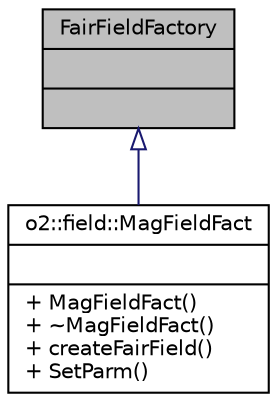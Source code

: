 digraph "FairFieldFactory"
{
 // INTERACTIVE_SVG=YES
  bgcolor="transparent";
  edge [fontname="Helvetica",fontsize="10",labelfontname="Helvetica",labelfontsize="10"];
  node [fontname="Helvetica",fontsize="10",shape=record];
  Node1 [label="{FairFieldFactory\n||}",height=0.2,width=0.4,color="black", fillcolor="grey75", style="filled", fontcolor="black"];
  Node1 -> Node2 [dir="back",color="midnightblue",fontsize="10",style="solid",arrowtail="onormal",fontname="Helvetica"];
  Node2 [label="{o2::field::MagFieldFact\n||+ MagFieldFact()\l+ ~MagFieldFact()\l+ createFairField()\l+ SetParm()\l}",height=0.2,width=0.4,color="black",URL="$d6/daa/classo2_1_1field_1_1MagFieldFact.html"];
}
